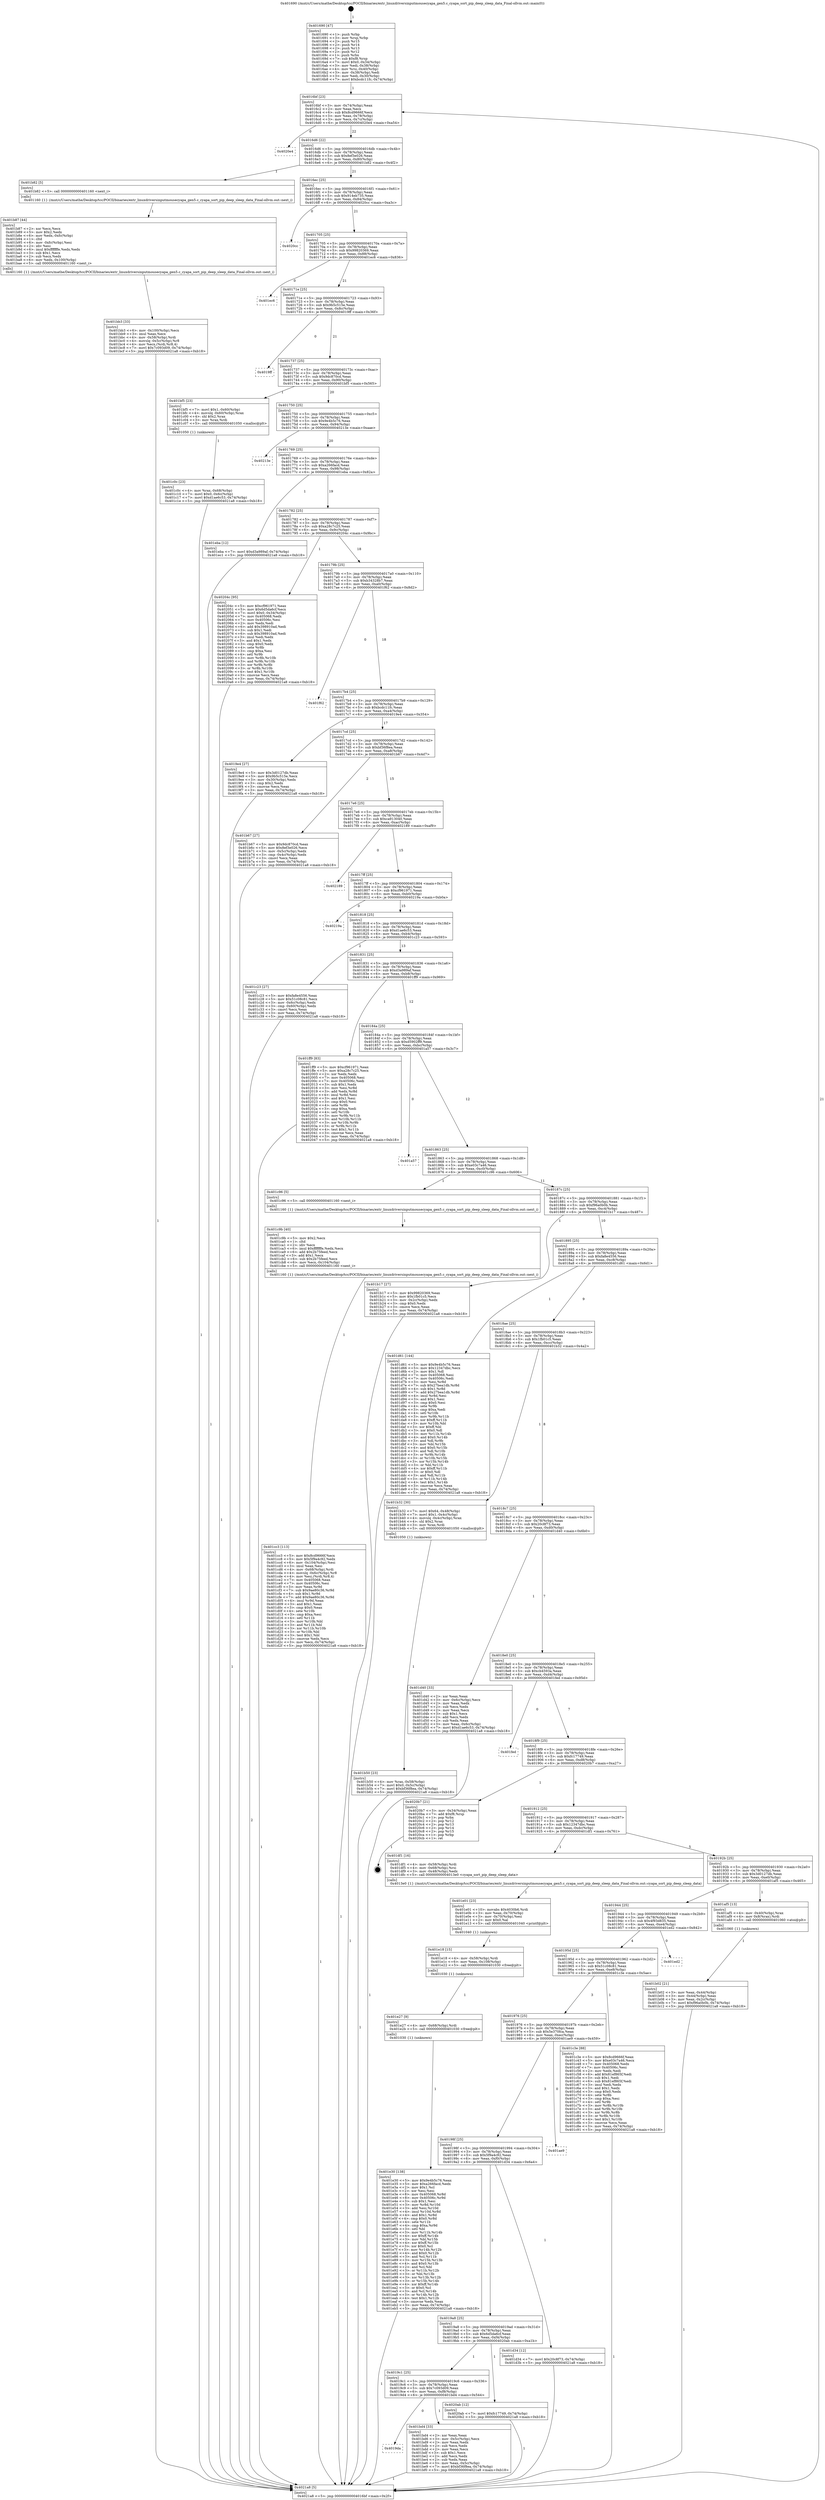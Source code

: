 digraph "0x401690" {
  label = "0x401690 (/mnt/c/Users/mathe/Desktop/tcc/POCII/binaries/extr_linuxdriversinputmousecyapa_gen5.c_cyapa_sort_pip_deep_sleep_data_Final-ollvm.out::main(0))"
  labelloc = "t"
  node[shape=record]

  Entry [label="",width=0.3,height=0.3,shape=circle,fillcolor=black,style=filled]
  "0x4016bf" [label="{
     0x4016bf [23]\l
     | [instrs]\l
     &nbsp;&nbsp;0x4016bf \<+3\>: mov -0x74(%rbp),%eax\l
     &nbsp;&nbsp;0x4016c2 \<+2\>: mov %eax,%ecx\l
     &nbsp;&nbsp;0x4016c4 \<+6\>: sub $0x8cd9666f,%ecx\l
     &nbsp;&nbsp;0x4016ca \<+3\>: mov %eax,-0x78(%rbp)\l
     &nbsp;&nbsp;0x4016cd \<+3\>: mov %ecx,-0x7c(%rbp)\l
     &nbsp;&nbsp;0x4016d0 \<+6\>: je 00000000004020e4 \<main+0xa54\>\l
  }"]
  "0x4020e4" [label="{
     0x4020e4\l
  }", style=dashed]
  "0x4016d6" [label="{
     0x4016d6 [22]\l
     | [instrs]\l
     &nbsp;&nbsp;0x4016d6 \<+5\>: jmp 00000000004016db \<main+0x4b\>\l
     &nbsp;&nbsp;0x4016db \<+3\>: mov -0x78(%rbp),%eax\l
     &nbsp;&nbsp;0x4016de \<+5\>: sub $0x8ef3e026,%eax\l
     &nbsp;&nbsp;0x4016e3 \<+3\>: mov %eax,-0x80(%rbp)\l
     &nbsp;&nbsp;0x4016e6 \<+6\>: je 0000000000401b82 \<main+0x4f2\>\l
  }"]
  Exit [label="",width=0.3,height=0.3,shape=circle,fillcolor=black,style=filled,peripheries=2]
  "0x401b82" [label="{
     0x401b82 [5]\l
     | [instrs]\l
     &nbsp;&nbsp;0x401b82 \<+5\>: call 0000000000401160 \<next_i\>\l
     | [calls]\l
     &nbsp;&nbsp;0x401160 \{1\} (/mnt/c/Users/mathe/Desktop/tcc/POCII/binaries/extr_linuxdriversinputmousecyapa_gen5.c_cyapa_sort_pip_deep_sleep_data_Final-ollvm.out::next_i)\l
  }"]
  "0x4016ec" [label="{
     0x4016ec [25]\l
     | [instrs]\l
     &nbsp;&nbsp;0x4016ec \<+5\>: jmp 00000000004016f1 \<main+0x61\>\l
     &nbsp;&nbsp;0x4016f1 \<+3\>: mov -0x78(%rbp),%eax\l
     &nbsp;&nbsp;0x4016f4 \<+5\>: sub $0x914eb735,%eax\l
     &nbsp;&nbsp;0x4016f9 \<+6\>: mov %eax,-0x84(%rbp)\l
     &nbsp;&nbsp;0x4016ff \<+6\>: je 00000000004020cc \<main+0xa3c\>\l
  }"]
  "0x401e30" [label="{
     0x401e30 [138]\l
     | [instrs]\l
     &nbsp;&nbsp;0x401e30 \<+5\>: mov $0x9e4b5c76,%eax\l
     &nbsp;&nbsp;0x401e35 \<+5\>: mov $0xa266facd,%edx\l
     &nbsp;&nbsp;0x401e3a \<+2\>: mov $0x1,%cl\l
     &nbsp;&nbsp;0x401e3c \<+2\>: xor %esi,%esi\l
     &nbsp;&nbsp;0x401e3e \<+8\>: mov 0x405068,%r8d\l
     &nbsp;&nbsp;0x401e46 \<+8\>: mov 0x40506c,%r9d\l
     &nbsp;&nbsp;0x401e4e \<+3\>: sub $0x1,%esi\l
     &nbsp;&nbsp;0x401e51 \<+3\>: mov %r8d,%r10d\l
     &nbsp;&nbsp;0x401e54 \<+3\>: add %esi,%r10d\l
     &nbsp;&nbsp;0x401e57 \<+4\>: imul %r10d,%r8d\l
     &nbsp;&nbsp;0x401e5b \<+4\>: and $0x1,%r8d\l
     &nbsp;&nbsp;0x401e5f \<+4\>: cmp $0x0,%r8d\l
     &nbsp;&nbsp;0x401e63 \<+4\>: sete %r11b\l
     &nbsp;&nbsp;0x401e67 \<+4\>: cmp $0xa,%r9d\l
     &nbsp;&nbsp;0x401e6b \<+3\>: setl %bl\l
     &nbsp;&nbsp;0x401e6e \<+3\>: mov %r11b,%r14b\l
     &nbsp;&nbsp;0x401e71 \<+4\>: xor $0xff,%r14b\l
     &nbsp;&nbsp;0x401e75 \<+3\>: mov %bl,%r15b\l
     &nbsp;&nbsp;0x401e78 \<+4\>: xor $0xff,%r15b\l
     &nbsp;&nbsp;0x401e7c \<+3\>: xor $0x0,%cl\l
     &nbsp;&nbsp;0x401e7f \<+3\>: mov %r14b,%r12b\l
     &nbsp;&nbsp;0x401e82 \<+4\>: and $0x0,%r12b\l
     &nbsp;&nbsp;0x401e86 \<+3\>: and %cl,%r11b\l
     &nbsp;&nbsp;0x401e89 \<+3\>: mov %r15b,%r13b\l
     &nbsp;&nbsp;0x401e8c \<+4\>: and $0x0,%r13b\l
     &nbsp;&nbsp;0x401e90 \<+2\>: and %cl,%bl\l
     &nbsp;&nbsp;0x401e92 \<+3\>: or %r11b,%r12b\l
     &nbsp;&nbsp;0x401e95 \<+3\>: or %bl,%r13b\l
     &nbsp;&nbsp;0x401e98 \<+3\>: xor %r13b,%r12b\l
     &nbsp;&nbsp;0x401e9b \<+3\>: or %r15b,%r14b\l
     &nbsp;&nbsp;0x401e9e \<+4\>: xor $0xff,%r14b\l
     &nbsp;&nbsp;0x401ea2 \<+3\>: or $0x0,%cl\l
     &nbsp;&nbsp;0x401ea5 \<+3\>: and %cl,%r14b\l
     &nbsp;&nbsp;0x401ea8 \<+3\>: or %r14b,%r12b\l
     &nbsp;&nbsp;0x401eab \<+4\>: test $0x1,%r12b\l
     &nbsp;&nbsp;0x401eaf \<+3\>: cmovne %edx,%eax\l
     &nbsp;&nbsp;0x401eb2 \<+3\>: mov %eax,-0x74(%rbp)\l
     &nbsp;&nbsp;0x401eb5 \<+5\>: jmp 00000000004021a8 \<main+0xb18\>\l
  }"]
  "0x4020cc" [label="{
     0x4020cc\l
  }", style=dashed]
  "0x401705" [label="{
     0x401705 [25]\l
     | [instrs]\l
     &nbsp;&nbsp;0x401705 \<+5\>: jmp 000000000040170a \<main+0x7a\>\l
     &nbsp;&nbsp;0x40170a \<+3\>: mov -0x78(%rbp),%eax\l
     &nbsp;&nbsp;0x40170d \<+5\>: sub $0x99820369,%eax\l
     &nbsp;&nbsp;0x401712 \<+6\>: mov %eax,-0x88(%rbp)\l
     &nbsp;&nbsp;0x401718 \<+6\>: je 0000000000401ec6 \<main+0x836\>\l
  }"]
  "0x401e27" [label="{
     0x401e27 [9]\l
     | [instrs]\l
     &nbsp;&nbsp;0x401e27 \<+4\>: mov -0x68(%rbp),%rdi\l
     &nbsp;&nbsp;0x401e2b \<+5\>: call 0000000000401030 \<free@plt\>\l
     | [calls]\l
     &nbsp;&nbsp;0x401030 \{1\} (unknown)\l
  }"]
  "0x401ec6" [label="{
     0x401ec6\l
  }", style=dashed]
  "0x40171e" [label="{
     0x40171e [25]\l
     | [instrs]\l
     &nbsp;&nbsp;0x40171e \<+5\>: jmp 0000000000401723 \<main+0x93\>\l
     &nbsp;&nbsp;0x401723 \<+3\>: mov -0x78(%rbp),%eax\l
     &nbsp;&nbsp;0x401726 \<+5\>: sub $0x9b5c515e,%eax\l
     &nbsp;&nbsp;0x40172b \<+6\>: mov %eax,-0x8c(%rbp)\l
     &nbsp;&nbsp;0x401731 \<+6\>: je 00000000004019ff \<main+0x36f\>\l
  }"]
  "0x401e18" [label="{
     0x401e18 [15]\l
     | [instrs]\l
     &nbsp;&nbsp;0x401e18 \<+4\>: mov -0x58(%rbp),%rdi\l
     &nbsp;&nbsp;0x401e1c \<+6\>: mov %eax,-0x108(%rbp)\l
     &nbsp;&nbsp;0x401e22 \<+5\>: call 0000000000401030 \<free@plt\>\l
     | [calls]\l
     &nbsp;&nbsp;0x401030 \{1\} (unknown)\l
  }"]
  "0x4019ff" [label="{
     0x4019ff\l
  }", style=dashed]
  "0x401737" [label="{
     0x401737 [25]\l
     | [instrs]\l
     &nbsp;&nbsp;0x401737 \<+5\>: jmp 000000000040173c \<main+0xac\>\l
     &nbsp;&nbsp;0x40173c \<+3\>: mov -0x78(%rbp),%eax\l
     &nbsp;&nbsp;0x40173f \<+5\>: sub $0x9dc870cd,%eax\l
     &nbsp;&nbsp;0x401744 \<+6\>: mov %eax,-0x90(%rbp)\l
     &nbsp;&nbsp;0x40174a \<+6\>: je 0000000000401bf5 \<main+0x565\>\l
  }"]
  "0x401e01" [label="{
     0x401e01 [23]\l
     | [instrs]\l
     &nbsp;&nbsp;0x401e01 \<+10\>: movabs $0x4030b6,%rdi\l
     &nbsp;&nbsp;0x401e0b \<+3\>: mov %eax,-0x70(%rbp)\l
     &nbsp;&nbsp;0x401e0e \<+3\>: mov -0x70(%rbp),%esi\l
     &nbsp;&nbsp;0x401e11 \<+2\>: mov $0x0,%al\l
     &nbsp;&nbsp;0x401e13 \<+5\>: call 0000000000401040 \<printf@plt\>\l
     | [calls]\l
     &nbsp;&nbsp;0x401040 \{1\} (unknown)\l
  }"]
  "0x401bf5" [label="{
     0x401bf5 [23]\l
     | [instrs]\l
     &nbsp;&nbsp;0x401bf5 \<+7\>: movl $0x1,-0x60(%rbp)\l
     &nbsp;&nbsp;0x401bfc \<+4\>: movslq -0x60(%rbp),%rax\l
     &nbsp;&nbsp;0x401c00 \<+4\>: shl $0x2,%rax\l
     &nbsp;&nbsp;0x401c04 \<+3\>: mov %rax,%rdi\l
     &nbsp;&nbsp;0x401c07 \<+5\>: call 0000000000401050 \<malloc@plt\>\l
     | [calls]\l
     &nbsp;&nbsp;0x401050 \{1\} (unknown)\l
  }"]
  "0x401750" [label="{
     0x401750 [25]\l
     | [instrs]\l
     &nbsp;&nbsp;0x401750 \<+5\>: jmp 0000000000401755 \<main+0xc5\>\l
     &nbsp;&nbsp;0x401755 \<+3\>: mov -0x78(%rbp),%eax\l
     &nbsp;&nbsp;0x401758 \<+5\>: sub $0x9e4b5c76,%eax\l
     &nbsp;&nbsp;0x40175d \<+6\>: mov %eax,-0x94(%rbp)\l
     &nbsp;&nbsp;0x401763 \<+6\>: je 000000000040213e \<main+0xaae\>\l
  }"]
  "0x401cc3" [label="{
     0x401cc3 [113]\l
     | [instrs]\l
     &nbsp;&nbsp;0x401cc3 \<+5\>: mov $0x8cd9666f,%ecx\l
     &nbsp;&nbsp;0x401cc8 \<+5\>: mov $0x5f9a4c92,%edx\l
     &nbsp;&nbsp;0x401ccd \<+6\>: mov -0x104(%rbp),%esi\l
     &nbsp;&nbsp;0x401cd3 \<+3\>: imul %eax,%esi\l
     &nbsp;&nbsp;0x401cd6 \<+4\>: mov -0x68(%rbp),%rdi\l
     &nbsp;&nbsp;0x401cda \<+4\>: movslq -0x6c(%rbp),%r8\l
     &nbsp;&nbsp;0x401cde \<+4\>: mov %esi,(%rdi,%r8,4)\l
     &nbsp;&nbsp;0x401ce2 \<+7\>: mov 0x405068,%eax\l
     &nbsp;&nbsp;0x401ce9 \<+7\>: mov 0x40506c,%esi\l
     &nbsp;&nbsp;0x401cf0 \<+3\>: mov %eax,%r9d\l
     &nbsp;&nbsp;0x401cf3 \<+7\>: sub $0x9ae80c36,%r9d\l
     &nbsp;&nbsp;0x401cfa \<+4\>: sub $0x1,%r9d\l
     &nbsp;&nbsp;0x401cfe \<+7\>: add $0x9ae80c36,%r9d\l
     &nbsp;&nbsp;0x401d05 \<+4\>: imul %r9d,%eax\l
     &nbsp;&nbsp;0x401d09 \<+3\>: and $0x1,%eax\l
     &nbsp;&nbsp;0x401d0c \<+3\>: cmp $0x0,%eax\l
     &nbsp;&nbsp;0x401d0f \<+4\>: sete %r10b\l
     &nbsp;&nbsp;0x401d13 \<+3\>: cmp $0xa,%esi\l
     &nbsp;&nbsp;0x401d16 \<+4\>: setl %r11b\l
     &nbsp;&nbsp;0x401d1a \<+3\>: mov %r10b,%bl\l
     &nbsp;&nbsp;0x401d1d \<+3\>: and %r11b,%bl\l
     &nbsp;&nbsp;0x401d20 \<+3\>: xor %r11b,%r10b\l
     &nbsp;&nbsp;0x401d23 \<+3\>: or %r10b,%bl\l
     &nbsp;&nbsp;0x401d26 \<+3\>: test $0x1,%bl\l
     &nbsp;&nbsp;0x401d29 \<+3\>: cmovne %edx,%ecx\l
     &nbsp;&nbsp;0x401d2c \<+3\>: mov %ecx,-0x74(%rbp)\l
     &nbsp;&nbsp;0x401d2f \<+5\>: jmp 00000000004021a8 \<main+0xb18\>\l
  }"]
  "0x40213e" [label="{
     0x40213e\l
  }", style=dashed]
  "0x401769" [label="{
     0x401769 [25]\l
     | [instrs]\l
     &nbsp;&nbsp;0x401769 \<+5\>: jmp 000000000040176e \<main+0xde\>\l
     &nbsp;&nbsp;0x40176e \<+3\>: mov -0x78(%rbp),%eax\l
     &nbsp;&nbsp;0x401771 \<+5\>: sub $0xa266facd,%eax\l
     &nbsp;&nbsp;0x401776 \<+6\>: mov %eax,-0x98(%rbp)\l
     &nbsp;&nbsp;0x40177c \<+6\>: je 0000000000401eba \<main+0x82a\>\l
  }"]
  "0x401c9b" [label="{
     0x401c9b [40]\l
     | [instrs]\l
     &nbsp;&nbsp;0x401c9b \<+5\>: mov $0x2,%ecx\l
     &nbsp;&nbsp;0x401ca0 \<+1\>: cltd\l
     &nbsp;&nbsp;0x401ca1 \<+2\>: idiv %ecx\l
     &nbsp;&nbsp;0x401ca3 \<+6\>: imul $0xfffffffe,%edx,%ecx\l
     &nbsp;&nbsp;0x401ca9 \<+6\>: add $0x2b75feed,%ecx\l
     &nbsp;&nbsp;0x401caf \<+3\>: add $0x1,%ecx\l
     &nbsp;&nbsp;0x401cb2 \<+6\>: sub $0x2b75feed,%ecx\l
     &nbsp;&nbsp;0x401cb8 \<+6\>: mov %ecx,-0x104(%rbp)\l
     &nbsp;&nbsp;0x401cbe \<+5\>: call 0000000000401160 \<next_i\>\l
     | [calls]\l
     &nbsp;&nbsp;0x401160 \{1\} (/mnt/c/Users/mathe/Desktop/tcc/POCII/binaries/extr_linuxdriversinputmousecyapa_gen5.c_cyapa_sort_pip_deep_sleep_data_Final-ollvm.out::next_i)\l
  }"]
  "0x401eba" [label="{
     0x401eba [12]\l
     | [instrs]\l
     &nbsp;&nbsp;0x401eba \<+7\>: movl $0xd3a989af,-0x74(%rbp)\l
     &nbsp;&nbsp;0x401ec1 \<+5\>: jmp 00000000004021a8 \<main+0xb18\>\l
  }"]
  "0x401782" [label="{
     0x401782 [25]\l
     | [instrs]\l
     &nbsp;&nbsp;0x401782 \<+5\>: jmp 0000000000401787 \<main+0xf7\>\l
     &nbsp;&nbsp;0x401787 \<+3\>: mov -0x78(%rbp),%eax\l
     &nbsp;&nbsp;0x40178a \<+5\>: sub $0xa28c7c25,%eax\l
     &nbsp;&nbsp;0x40178f \<+6\>: mov %eax,-0x9c(%rbp)\l
     &nbsp;&nbsp;0x401795 \<+6\>: je 000000000040204c \<main+0x9bc\>\l
  }"]
  "0x401c0c" [label="{
     0x401c0c [23]\l
     | [instrs]\l
     &nbsp;&nbsp;0x401c0c \<+4\>: mov %rax,-0x68(%rbp)\l
     &nbsp;&nbsp;0x401c10 \<+7\>: movl $0x0,-0x6c(%rbp)\l
     &nbsp;&nbsp;0x401c17 \<+7\>: movl $0xd1ae6c53,-0x74(%rbp)\l
     &nbsp;&nbsp;0x401c1e \<+5\>: jmp 00000000004021a8 \<main+0xb18\>\l
  }"]
  "0x40204c" [label="{
     0x40204c [95]\l
     | [instrs]\l
     &nbsp;&nbsp;0x40204c \<+5\>: mov $0xcf961971,%eax\l
     &nbsp;&nbsp;0x402051 \<+5\>: mov $0x6d5da6cf,%ecx\l
     &nbsp;&nbsp;0x402056 \<+7\>: movl $0x0,-0x34(%rbp)\l
     &nbsp;&nbsp;0x40205d \<+7\>: mov 0x405068,%edx\l
     &nbsp;&nbsp;0x402064 \<+7\>: mov 0x40506c,%esi\l
     &nbsp;&nbsp;0x40206b \<+2\>: mov %edx,%edi\l
     &nbsp;&nbsp;0x40206d \<+6\>: add $0x398910ad,%edi\l
     &nbsp;&nbsp;0x402073 \<+3\>: sub $0x1,%edi\l
     &nbsp;&nbsp;0x402076 \<+6\>: sub $0x398910ad,%edi\l
     &nbsp;&nbsp;0x40207c \<+3\>: imul %edi,%edx\l
     &nbsp;&nbsp;0x40207f \<+3\>: and $0x1,%edx\l
     &nbsp;&nbsp;0x402082 \<+3\>: cmp $0x0,%edx\l
     &nbsp;&nbsp;0x402085 \<+4\>: sete %r8b\l
     &nbsp;&nbsp;0x402089 \<+3\>: cmp $0xa,%esi\l
     &nbsp;&nbsp;0x40208c \<+4\>: setl %r9b\l
     &nbsp;&nbsp;0x402090 \<+3\>: mov %r8b,%r10b\l
     &nbsp;&nbsp;0x402093 \<+3\>: and %r9b,%r10b\l
     &nbsp;&nbsp;0x402096 \<+3\>: xor %r9b,%r8b\l
     &nbsp;&nbsp;0x402099 \<+3\>: or %r8b,%r10b\l
     &nbsp;&nbsp;0x40209c \<+4\>: test $0x1,%r10b\l
     &nbsp;&nbsp;0x4020a0 \<+3\>: cmovne %ecx,%eax\l
     &nbsp;&nbsp;0x4020a3 \<+3\>: mov %eax,-0x74(%rbp)\l
     &nbsp;&nbsp;0x4020a6 \<+5\>: jmp 00000000004021a8 \<main+0xb18\>\l
  }"]
  "0x40179b" [label="{
     0x40179b [25]\l
     | [instrs]\l
     &nbsp;&nbsp;0x40179b \<+5\>: jmp 00000000004017a0 \<main+0x110\>\l
     &nbsp;&nbsp;0x4017a0 \<+3\>: mov -0x78(%rbp),%eax\l
     &nbsp;&nbsp;0x4017a3 \<+5\>: sub $0xb34328b7,%eax\l
     &nbsp;&nbsp;0x4017a8 \<+6\>: mov %eax,-0xa0(%rbp)\l
     &nbsp;&nbsp;0x4017ae \<+6\>: je 0000000000401f62 \<main+0x8d2\>\l
  }"]
  "0x4019da" [label="{
     0x4019da\l
  }", style=dashed]
  "0x401f62" [label="{
     0x401f62\l
  }", style=dashed]
  "0x4017b4" [label="{
     0x4017b4 [25]\l
     | [instrs]\l
     &nbsp;&nbsp;0x4017b4 \<+5\>: jmp 00000000004017b9 \<main+0x129\>\l
     &nbsp;&nbsp;0x4017b9 \<+3\>: mov -0x78(%rbp),%eax\l
     &nbsp;&nbsp;0x4017bc \<+5\>: sub $0xbcdc11fc,%eax\l
     &nbsp;&nbsp;0x4017c1 \<+6\>: mov %eax,-0xa4(%rbp)\l
     &nbsp;&nbsp;0x4017c7 \<+6\>: je 00000000004019e4 \<main+0x354\>\l
  }"]
  "0x401bd4" [label="{
     0x401bd4 [33]\l
     | [instrs]\l
     &nbsp;&nbsp;0x401bd4 \<+2\>: xor %eax,%eax\l
     &nbsp;&nbsp;0x401bd6 \<+3\>: mov -0x5c(%rbp),%ecx\l
     &nbsp;&nbsp;0x401bd9 \<+2\>: mov %eax,%edx\l
     &nbsp;&nbsp;0x401bdb \<+2\>: sub %ecx,%edx\l
     &nbsp;&nbsp;0x401bdd \<+2\>: mov %eax,%ecx\l
     &nbsp;&nbsp;0x401bdf \<+3\>: sub $0x1,%ecx\l
     &nbsp;&nbsp;0x401be2 \<+2\>: add %ecx,%edx\l
     &nbsp;&nbsp;0x401be4 \<+2\>: sub %edx,%eax\l
     &nbsp;&nbsp;0x401be6 \<+3\>: mov %eax,-0x5c(%rbp)\l
     &nbsp;&nbsp;0x401be9 \<+7\>: movl $0xbf36f8ea,-0x74(%rbp)\l
     &nbsp;&nbsp;0x401bf0 \<+5\>: jmp 00000000004021a8 \<main+0xb18\>\l
  }"]
  "0x4019e4" [label="{
     0x4019e4 [27]\l
     | [instrs]\l
     &nbsp;&nbsp;0x4019e4 \<+5\>: mov $0x3d0127db,%eax\l
     &nbsp;&nbsp;0x4019e9 \<+5\>: mov $0x9b5c515e,%ecx\l
     &nbsp;&nbsp;0x4019ee \<+3\>: mov -0x30(%rbp),%edx\l
     &nbsp;&nbsp;0x4019f1 \<+3\>: cmp $0x2,%edx\l
     &nbsp;&nbsp;0x4019f4 \<+3\>: cmovne %ecx,%eax\l
     &nbsp;&nbsp;0x4019f7 \<+3\>: mov %eax,-0x74(%rbp)\l
     &nbsp;&nbsp;0x4019fa \<+5\>: jmp 00000000004021a8 \<main+0xb18\>\l
  }"]
  "0x4017cd" [label="{
     0x4017cd [25]\l
     | [instrs]\l
     &nbsp;&nbsp;0x4017cd \<+5\>: jmp 00000000004017d2 \<main+0x142\>\l
     &nbsp;&nbsp;0x4017d2 \<+3\>: mov -0x78(%rbp),%eax\l
     &nbsp;&nbsp;0x4017d5 \<+5\>: sub $0xbf36f8ea,%eax\l
     &nbsp;&nbsp;0x4017da \<+6\>: mov %eax,-0xa8(%rbp)\l
     &nbsp;&nbsp;0x4017e0 \<+6\>: je 0000000000401b67 \<main+0x4d7\>\l
  }"]
  "0x4021a8" [label="{
     0x4021a8 [5]\l
     | [instrs]\l
     &nbsp;&nbsp;0x4021a8 \<+5\>: jmp 00000000004016bf \<main+0x2f\>\l
  }"]
  "0x401690" [label="{
     0x401690 [47]\l
     | [instrs]\l
     &nbsp;&nbsp;0x401690 \<+1\>: push %rbp\l
     &nbsp;&nbsp;0x401691 \<+3\>: mov %rsp,%rbp\l
     &nbsp;&nbsp;0x401694 \<+2\>: push %r15\l
     &nbsp;&nbsp;0x401696 \<+2\>: push %r14\l
     &nbsp;&nbsp;0x401698 \<+2\>: push %r13\l
     &nbsp;&nbsp;0x40169a \<+2\>: push %r12\l
     &nbsp;&nbsp;0x40169c \<+1\>: push %rbx\l
     &nbsp;&nbsp;0x40169d \<+7\>: sub $0xf8,%rsp\l
     &nbsp;&nbsp;0x4016a4 \<+7\>: movl $0x0,-0x34(%rbp)\l
     &nbsp;&nbsp;0x4016ab \<+3\>: mov %edi,-0x38(%rbp)\l
     &nbsp;&nbsp;0x4016ae \<+4\>: mov %rsi,-0x40(%rbp)\l
     &nbsp;&nbsp;0x4016b2 \<+3\>: mov -0x38(%rbp),%edi\l
     &nbsp;&nbsp;0x4016b5 \<+3\>: mov %edi,-0x30(%rbp)\l
     &nbsp;&nbsp;0x4016b8 \<+7\>: movl $0xbcdc11fc,-0x74(%rbp)\l
  }"]
  "0x4019c1" [label="{
     0x4019c1 [25]\l
     | [instrs]\l
     &nbsp;&nbsp;0x4019c1 \<+5\>: jmp 00000000004019c6 \<main+0x336\>\l
     &nbsp;&nbsp;0x4019c6 \<+3\>: mov -0x78(%rbp),%eax\l
     &nbsp;&nbsp;0x4019c9 \<+5\>: sub $0x7c093d09,%eax\l
     &nbsp;&nbsp;0x4019ce \<+6\>: mov %eax,-0xf8(%rbp)\l
     &nbsp;&nbsp;0x4019d4 \<+6\>: je 0000000000401bd4 \<main+0x544\>\l
  }"]
  "0x401b67" [label="{
     0x401b67 [27]\l
     | [instrs]\l
     &nbsp;&nbsp;0x401b67 \<+5\>: mov $0x9dc870cd,%eax\l
     &nbsp;&nbsp;0x401b6c \<+5\>: mov $0x8ef3e026,%ecx\l
     &nbsp;&nbsp;0x401b71 \<+3\>: mov -0x5c(%rbp),%edx\l
     &nbsp;&nbsp;0x401b74 \<+3\>: cmp -0x4c(%rbp),%edx\l
     &nbsp;&nbsp;0x401b77 \<+3\>: cmovl %ecx,%eax\l
     &nbsp;&nbsp;0x401b7a \<+3\>: mov %eax,-0x74(%rbp)\l
     &nbsp;&nbsp;0x401b7d \<+5\>: jmp 00000000004021a8 \<main+0xb18\>\l
  }"]
  "0x4017e6" [label="{
     0x4017e6 [25]\l
     | [instrs]\l
     &nbsp;&nbsp;0x4017e6 \<+5\>: jmp 00000000004017eb \<main+0x15b\>\l
     &nbsp;&nbsp;0x4017eb \<+3\>: mov -0x78(%rbp),%eax\l
     &nbsp;&nbsp;0x4017ee \<+5\>: sub $0xca913040,%eax\l
     &nbsp;&nbsp;0x4017f3 \<+6\>: mov %eax,-0xac(%rbp)\l
     &nbsp;&nbsp;0x4017f9 \<+6\>: je 0000000000402189 \<main+0xaf9\>\l
  }"]
  "0x4020ab" [label="{
     0x4020ab [12]\l
     | [instrs]\l
     &nbsp;&nbsp;0x4020ab \<+7\>: movl $0xfc17749,-0x74(%rbp)\l
     &nbsp;&nbsp;0x4020b2 \<+5\>: jmp 00000000004021a8 \<main+0xb18\>\l
  }"]
  "0x402189" [label="{
     0x402189\l
  }", style=dashed]
  "0x4017ff" [label="{
     0x4017ff [25]\l
     | [instrs]\l
     &nbsp;&nbsp;0x4017ff \<+5\>: jmp 0000000000401804 \<main+0x174\>\l
     &nbsp;&nbsp;0x401804 \<+3\>: mov -0x78(%rbp),%eax\l
     &nbsp;&nbsp;0x401807 \<+5\>: sub $0xcf961971,%eax\l
     &nbsp;&nbsp;0x40180c \<+6\>: mov %eax,-0xb0(%rbp)\l
     &nbsp;&nbsp;0x401812 \<+6\>: je 000000000040219a \<main+0xb0a\>\l
  }"]
  "0x4019a8" [label="{
     0x4019a8 [25]\l
     | [instrs]\l
     &nbsp;&nbsp;0x4019a8 \<+5\>: jmp 00000000004019ad \<main+0x31d\>\l
     &nbsp;&nbsp;0x4019ad \<+3\>: mov -0x78(%rbp),%eax\l
     &nbsp;&nbsp;0x4019b0 \<+5\>: sub $0x6d5da6cf,%eax\l
     &nbsp;&nbsp;0x4019b5 \<+6\>: mov %eax,-0xf4(%rbp)\l
     &nbsp;&nbsp;0x4019bb \<+6\>: je 00000000004020ab \<main+0xa1b\>\l
  }"]
  "0x40219a" [label="{
     0x40219a\l
  }", style=dashed]
  "0x401818" [label="{
     0x401818 [25]\l
     | [instrs]\l
     &nbsp;&nbsp;0x401818 \<+5\>: jmp 000000000040181d \<main+0x18d\>\l
     &nbsp;&nbsp;0x40181d \<+3\>: mov -0x78(%rbp),%eax\l
     &nbsp;&nbsp;0x401820 \<+5\>: sub $0xd1ae6c53,%eax\l
     &nbsp;&nbsp;0x401825 \<+6\>: mov %eax,-0xb4(%rbp)\l
     &nbsp;&nbsp;0x40182b \<+6\>: je 0000000000401c23 \<main+0x593\>\l
  }"]
  "0x401d34" [label="{
     0x401d34 [12]\l
     | [instrs]\l
     &nbsp;&nbsp;0x401d34 \<+7\>: movl $0x20c8f73,-0x74(%rbp)\l
     &nbsp;&nbsp;0x401d3b \<+5\>: jmp 00000000004021a8 \<main+0xb18\>\l
  }"]
  "0x401c23" [label="{
     0x401c23 [27]\l
     | [instrs]\l
     &nbsp;&nbsp;0x401c23 \<+5\>: mov $0xfa8e4556,%eax\l
     &nbsp;&nbsp;0x401c28 \<+5\>: mov $0x51c08c81,%ecx\l
     &nbsp;&nbsp;0x401c2d \<+3\>: mov -0x6c(%rbp),%edx\l
     &nbsp;&nbsp;0x401c30 \<+3\>: cmp -0x60(%rbp),%edx\l
     &nbsp;&nbsp;0x401c33 \<+3\>: cmovl %ecx,%eax\l
     &nbsp;&nbsp;0x401c36 \<+3\>: mov %eax,-0x74(%rbp)\l
     &nbsp;&nbsp;0x401c39 \<+5\>: jmp 00000000004021a8 \<main+0xb18\>\l
  }"]
  "0x401831" [label="{
     0x401831 [25]\l
     | [instrs]\l
     &nbsp;&nbsp;0x401831 \<+5\>: jmp 0000000000401836 \<main+0x1a6\>\l
     &nbsp;&nbsp;0x401836 \<+3\>: mov -0x78(%rbp),%eax\l
     &nbsp;&nbsp;0x401839 \<+5\>: sub $0xd3a989af,%eax\l
     &nbsp;&nbsp;0x40183e \<+6\>: mov %eax,-0xb8(%rbp)\l
     &nbsp;&nbsp;0x401844 \<+6\>: je 0000000000401ff9 \<main+0x969\>\l
  }"]
  "0x40198f" [label="{
     0x40198f [25]\l
     | [instrs]\l
     &nbsp;&nbsp;0x40198f \<+5\>: jmp 0000000000401994 \<main+0x304\>\l
     &nbsp;&nbsp;0x401994 \<+3\>: mov -0x78(%rbp),%eax\l
     &nbsp;&nbsp;0x401997 \<+5\>: sub $0x5f9a4c92,%eax\l
     &nbsp;&nbsp;0x40199c \<+6\>: mov %eax,-0xf0(%rbp)\l
     &nbsp;&nbsp;0x4019a2 \<+6\>: je 0000000000401d34 \<main+0x6a4\>\l
  }"]
  "0x401ff9" [label="{
     0x401ff9 [83]\l
     | [instrs]\l
     &nbsp;&nbsp;0x401ff9 \<+5\>: mov $0xcf961971,%eax\l
     &nbsp;&nbsp;0x401ffe \<+5\>: mov $0xa28c7c25,%ecx\l
     &nbsp;&nbsp;0x402003 \<+2\>: xor %edx,%edx\l
     &nbsp;&nbsp;0x402005 \<+7\>: mov 0x405068,%esi\l
     &nbsp;&nbsp;0x40200c \<+7\>: mov 0x40506c,%edi\l
     &nbsp;&nbsp;0x402013 \<+3\>: sub $0x1,%edx\l
     &nbsp;&nbsp;0x402016 \<+3\>: mov %esi,%r8d\l
     &nbsp;&nbsp;0x402019 \<+3\>: add %edx,%r8d\l
     &nbsp;&nbsp;0x40201c \<+4\>: imul %r8d,%esi\l
     &nbsp;&nbsp;0x402020 \<+3\>: and $0x1,%esi\l
     &nbsp;&nbsp;0x402023 \<+3\>: cmp $0x0,%esi\l
     &nbsp;&nbsp;0x402026 \<+4\>: sete %r9b\l
     &nbsp;&nbsp;0x40202a \<+3\>: cmp $0xa,%edi\l
     &nbsp;&nbsp;0x40202d \<+4\>: setl %r10b\l
     &nbsp;&nbsp;0x402031 \<+3\>: mov %r9b,%r11b\l
     &nbsp;&nbsp;0x402034 \<+3\>: and %r10b,%r11b\l
     &nbsp;&nbsp;0x402037 \<+3\>: xor %r10b,%r9b\l
     &nbsp;&nbsp;0x40203a \<+3\>: or %r9b,%r11b\l
     &nbsp;&nbsp;0x40203d \<+4\>: test $0x1,%r11b\l
     &nbsp;&nbsp;0x402041 \<+3\>: cmovne %ecx,%eax\l
     &nbsp;&nbsp;0x402044 \<+3\>: mov %eax,-0x74(%rbp)\l
     &nbsp;&nbsp;0x402047 \<+5\>: jmp 00000000004021a8 \<main+0xb18\>\l
  }"]
  "0x40184a" [label="{
     0x40184a [25]\l
     | [instrs]\l
     &nbsp;&nbsp;0x40184a \<+5\>: jmp 000000000040184f \<main+0x1bf\>\l
     &nbsp;&nbsp;0x40184f \<+3\>: mov -0x78(%rbp),%eax\l
     &nbsp;&nbsp;0x401852 \<+5\>: sub $0xd5902ff9,%eax\l
     &nbsp;&nbsp;0x401857 \<+6\>: mov %eax,-0xbc(%rbp)\l
     &nbsp;&nbsp;0x40185d \<+6\>: je 0000000000401a57 \<main+0x3c7\>\l
  }"]
  "0x401ae9" [label="{
     0x401ae9\l
  }", style=dashed]
  "0x401a57" [label="{
     0x401a57\l
  }", style=dashed]
  "0x401863" [label="{
     0x401863 [25]\l
     | [instrs]\l
     &nbsp;&nbsp;0x401863 \<+5\>: jmp 0000000000401868 \<main+0x1d8\>\l
     &nbsp;&nbsp;0x401868 \<+3\>: mov -0x78(%rbp),%eax\l
     &nbsp;&nbsp;0x40186b \<+5\>: sub $0xe03c7a46,%eax\l
     &nbsp;&nbsp;0x401870 \<+6\>: mov %eax,-0xc0(%rbp)\l
     &nbsp;&nbsp;0x401876 \<+6\>: je 0000000000401c96 \<main+0x606\>\l
  }"]
  "0x401976" [label="{
     0x401976 [25]\l
     | [instrs]\l
     &nbsp;&nbsp;0x401976 \<+5\>: jmp 000000000040197b \<main+0x2eb\>\l
     &nbsp;&nbsp;0x40197b \<+3\>: mov -0x78(%rbp),%eax\l
     &nbsp;&nbsp;0x40197e \<+5\>: sub $0x5e370fca,%eax\l
     &nbsp;&nbsp;0x401983 \<+6\>: mov %eax,-0xec(%rbp)\l
     &nbsp;&nbsp;0x401989 \<+6\>: je 0000000000401ae9 \<main+0x459\>\l
  }"]
  "0x401c96" [label="{
     0x401c96 [5]\l
     | [instrs]\l
     &nbsp;&nbsp;0x401c96 \<+5\>: call 0000000000401160 \<next_i\>\l
     | [calls]\l
     &nbsp;&nbsp;0x401160 \{1\} (/mnt/c/Users/mathe/Desktop/tcc/POCII/binaries/extr_linuxdriversinputmousecyapa_gen5.c_cyapa_sort_pip_deep_sleep_data_Final-ollvm.out::next_i)\l
  }"]
  "0x40187c" [label="{
     0x40187c [25]\l
     | [instrs]\l
     &nbsp;&nbsp;0x40187c \<+5\>: jmp 0000000000401881 \<main+0x1f1\>\l
     &nbsp;&nbsp;0x401881 \<+3\>: mov -0x78(%rbp),%eax\l
     &nbsp;&nbsp;0x401884 \<+5\>: sub $0xf96a0b0b,%eax\l
     &nbsp;&nbsp;0x401889 \<+6\>: mov %eax,-0xc4(%rbp)\l
     &nbsp;&nbsp;0x40188f \<+6\>: je 0000000000401b17 \<main+0x487\>\l
  }"]
  "0x401c3e" [label="{
     0x401c3e [88]\l
     | [instrs]\l
     &nbsp;&nbsp;0x401c3e \<+5\>: mov $0x8cd9666f,%eax\l
     &nbsp;&nbsp;0x401c43 \<+5\>: mov $0xe03c7a46,%ecx\l
     &nbsp;&nbsp;0x401c48 \<+7\>: mov 0x405068,%edx\l
     &nbsp;&nbsp;0x401c4f \<+7\>: mov 0x40506c,%esi\l
     &nbsp;&nbsp;0x401c56 \<+2\>: mov %edx,%edi\l
     &nbsp;&nbsp;0x401c58 \<+6\>: add $0x81ef865f,%edi\l
     &nbsp;&nbsp;0x401c5e \<+3\>: sub $0x1,%edi\l
     &nbsp;&nbsp;0x401c61 \<+6\>: sub $0x81ef865f,%edi\l
     &nbsp;&nbsp;0x401c67 \<+3\>: imul %edi,%edx\l
     &nbsp;&nbsp;0x401c6a \<+3\>: and $0x1,%edx\l
     &nbsp;&nbsp;0x401c6d \<+3\>: cmp $0x0,%edx\l
     &nbsp;&nbsp;0x401c70 \<+4\>: sete %r8b\l
     &nbsp;&nbsp;0x401c74 \<+3\>: cmp $0xa,%esi\l
     &nbsp;&nbsp;0x401c77 \<+4\>: setl %r9b\l
     &nbsp;&nbsp;0x401c7b \<+3\>: mov %r8b,%r10b\l
     &nbsp;&nbsp;0x401c7e \<+3\>: and %r9b,%r10b\l
     &nbsp;&nbsp;0x401c81 \<+3\>: xor %r9b,%r8b\l
     &nbsp;&nbsp;0x401c84 \<+3\>: or %r8b,%r10b\l
     &nbsp;&nbsp;0x401c87 \<+4\>: test $0x1,%r10b\l
     &nbsp;&nbsp;0x401c8b \<+3\>: cmovne %ecx,%eax\l
     &nbsp;&nbsp;0x401c8e \<+3\>: mov %eax,-0x74(%rbp)\l
     &nbsp;&nbsp;0x401c91 \<+5\>: jmp 00000000004021a8 \<main+0xb18\>\l
  }"]
  "0x401b17" [label="{
     0x401b17 [27]\l
     | [instrs]\l
     &nbsp;&nbsp;0x401b17 \<+5\>: mov $0x99820369,%eax\l
     &nbsp;&nbsp;0x401b1c \<+5\>: mov $0x1fb01c5,%ecx\l
     &nbsp;&nbsp;0x401b21 \<+3\>: mov -0x2c(%rbp),%edx\l
     &nbsp;&nbsp;0x401b24 \<+3\>: cmp $0x0,%edx\l
     &nbsp;&nbsp;0x401b27 \<+3\>: cmove %ecx,%eax\l
     &nbsp;&nbsp;0x401b2a \<+3\>: mov %eax,-0x74(%rbp)\l
     &nbsp;&nbsp;0x401b2d \<+5\>: jmp 00000000004021a8 \<main+0xb18\>\l
  }"]
  "0x401895" [label="{
     0x401895 [25]\l
     | [instrs]\l
     &nbsp;&nbsp;0x401895 \<+5\>: jmp 000000000040189a \<main+0x20a\>\l
     &nbsp;&nbsp;0x40189a \<+3\>: mov -0x78(%rbp),%eax\l
     &nbsp;&nbsp;0x40189d \<+5\>: sub $0xfa8e4556,%eax\l
     &nbsp;&nbsp;0x4018a2 \<+6\>: mov %eax,-0xc8(%rbp)\l
     &nbsp;&nbsp;0x4018a8 \<+6\>: je 0000000000401d61 \<main+0x6d1\>\l
  }"]
  "0x40195d" [label="{
     0x40195d [25]\l
     | [instrs]\l
     &nbsp;&nbsp;0x40195d \<+5\>: jmp 0000000000401962 \<main+0x2d2\>\l
     &nbsp;&nbsp;0x401962 \<+3\>: mov -0x78(%rbp),%eax\l
     &nbsp;&nbsp;0x401965 \<+5\>: sub $0x51c08c81,%eax\l
     &nbsp;&nbsp;0x40196a \<+6\>: mov %eax,-0xe8(%rbp)\l
     &nbsp;&nbsp;0x401970 \<+6\>: je 0000000000401c3e \<main+0x5ae\>\l
  }"]
  "0x401d61" [label="{
     0x401d61 [144]\l
     | [instrs]\l
     &nbsp;&nbsp;0x401d61 \<+5\>: mov $0x9e4b5c76,%eax\l
     &nbsp;&nbsp;0x401d66 \<+5\>: mov $0x12347dbc,%ecx\l
     &nbsp;&nbsp;0x401d6b \<+2\>: mov $0x1,%dl\l
     &nbsp;&nbsp;0x401d6d \<+7\>: mov 0x405068,%esi\l
     &nbsp;&nbsp;0x401d74 \<+7\>: mov 0x40506c,%edi\l
     &nbsp;&nbsp;0x401d7b \<+3\>: mov %esi,%r8d\l
     &nbsp;&nbsp;0x401d7e \<+7\>: sub $0x27bea1db,%r8d\l
     &nbsp;&nbsp;0x401d85 \<+4\>: sub $0x1,%r8d\l
     &nbsp;&nbsp;0x401d89 \<+7\>: add $0x27bea1db,%r8d\l
     &nbsp;&nbsp;0x401d90 \<+4\>: imul %r8d,%esi\l
     &nbsp;&nbsp;0x401d94 \<+3\>: and $0x1,%esi\l
     &nbsp;&nbsp;0x401d97 \<+3\>: cmp $0x0,%esi\l
     &nbsp;&nbsp;0x401d9a \<+4\>: sete %r9b\l
     &nbsp;&nbsp;0x401d9e \<+3\>: cmp $0xa,%edi\l
     &nbsp;&nbsp;0x401da1 \<+4\>: setl %r10b\l
     &nbsp;&nbsp;0x401da5 \<+3\>: mov %r9b,%r11b\l
     &nbsp;&nbsp;0x401da8 \<+4\>: xor $0xff,%r11b\l
     &nbsp;&nbsp;0x401dac \<+3\>: mov %r10b,%bl\l
     &nbsp;&nbsp;0x401daf \<+3\>: xor $0xff,%bl\l
     &nbsp;&nbsp;0x401db2 \<+3\>: xor $0x0,%dl\l
     &nbsp;&nbsp;0x401db5 \<+3\>: mov %r11b,%r14b\l
     &nbsp;&nbsp;0x401db8 \<+4\>: and $0x0,%r14b\l
     &nbsp;&nbsp;0x401dbc \<+3\>: and %dl,%r9b\l
     &nbsp;&nbsp;0x401dbf \<+3\>: mov %bl,%r15b\l
     &nbsp;&nbsp;0x401dc2 \<+4\>: and $0x0,%r15b\l
     &nbsp;&nbsp;0x401dc6 \<+3\>: and %dl,%r10b\l
     &nbsp;&nbsp;0x401dc9 \<+3\>: or %r9b,%r14b\l
     &nbsp;&nbsp;0x401dcc \<+3\>: or %r10b,%r15b\l
     &nbsp;&nbsp;0x401dcf \<+3\>: xor %r15b,%r14b\l
     &nbsp;&nbsp;0x401dd2 \<+3\>: or %bl,%r11b\l
     &nbsp;&nbsp;0x401dd5 \<+4\>: xor $0xff,%r11b\l
     &nbsp;&nbsp;0x401dd9 \<+3\>: or $0x0,%dl\l
     &nbsp;&nbsp;0x401ddc \<+3\>: and %dl,%r11b\l
     &nbsp;&nbsp;0x401ddf \<+3\>: or %r11b,%r14b\l
     &nbsp;&nbsp;0x401de2 \<+4\>: test $0x1,%r14b\l
     &nbsp;&nbsp;0x401de6 \<+3\>: cmovne %ecx,%eax\l
     &nbsp;&nbsp;0x401de9 \<+3\>: mov %eax,-0x74(%rbp)\l
     &nbsp;&nbsp;0x401dec \<+5\>: jmp 00000000004021a8 \<main+0xb18\>\l
  }"]
  "0x4018ae" [label="{
     0x4018ae [25]\l
     | [instrs]\l
     &nbsp;&nbsp;0x4018ae \<+5\>: jmp 00000000004018b3 \<main+0x223\>\l
     &nbsp;&nbsp;0x4018b3 \<+3\>: mov -0x78(%rbp),%eax\l
     &nbsp;&nbsp;0x4018b6 \<+5\>: sub $0x1fb01c5,%eax\l
     &nbsp;&nbsp;0x4018bb \<+6\>: mov %eax,-0xcc(%rbp)\l
     &nbsp;&nbsp;0x4018c1 \<+6\>: je 0000000000401b32 \<main+0x4a2\>\l
  }"]
  "0x401ed2" [label="{
     0x401ed2\l
  }", style=dashed]
  "0x401b32" [label="{
     0x401b32 [30]\l
     | [instrs]\l
     &nbsp;&nbsp;0x401b32 \<+7\>: movl $0x64,-0x48(%rbp)\l
     &nbsp;&nbsp;0x401b39 \<+7\>: movl $0x1,-0x4c(%rbp)\l
     &nbsp;&nbsp;0x401b40 \<+4\>: movslq -0x4c(%rbp),%rax\l
     &nbsp;&nbsp;0x401b44 \<+4\>: shl $0x2,%rax\l
     &nbsp;&nbsp;0x401b48 \<+3\>: mov %rax,%rdi\l
     &nbsp;&nbsp;0x401b4b \<+5\>: call 0000000000401050 \<malloc@plt\>\l
     | [calls]\l
     &nbsp;&nbsp;0x401050 \{1\} (unknown)\l
  }"]
  "0x4018c7" [label="{
     0x4018c7 [25]\l
     | [instrs]\l
     &nbsp;&nbsp;0x4018c7 \<+5\>: jmp 00000000004018cc \<main+0x23c\>\l
     &nbsp;&nbsp;0x4018cc \<+3\>: mov -0x78(%rbp),%eax\l
     &nbsp;&nbsp;0x4018cf \<+5\>: sub $0x20c8f73,%eax\l
     &nbsp;&nbsp;0x4018d4 \<+6\>: mov %eax,-0xd0(%rbp)\l
     &nbsp;&nbsp;0x4018da \<+6\>: je 0000000000401d40 \<main+0x6b0\>\l
  }"]
  "0x401bb3" [label="{
     0x401bb3 [33]\l
     | [instrs]\l
     &nbsp;&nbsp;0x401bb3 \<+6\>: mov -0x100(%rbp),%ecx\l
     &nbsp;&nbsp;0x401bb9 \<+3\>: imul %eax,%ecx\l
     &nbsp;&nbsp;0x401bbc \<+4\>: mov -0x58(%rbp),%rdi\l
     &nbsp;&nbsp;0x401bc0 \<+4\>: movslq -0x5c(%rbp),%r8\l
     &nbsp;&nbsp;0x401bc4 \<+4\>: mov %ecx,(%rdi,%r8,4)\l
     &nbsp;&nbsp;0x401bc8 \<+7\>: movl $0x7c093d09,-0x74(%rbp)\l
     &nbsp;&nbsp;0x401bcf \<+5\>: jmp 00000000004021a8 \<main+0xb18\>\l
  }"]
  "0x401d40" [label="{
     0x401d40 [33]\l
     | [instrs]\l
     &nbsp;&nbsp;0x401d40 \<+2\>: xor %eax,%eax\l
     &nbsp;&nbsp;0x401d42 \<+3\>: mov -0x6c(%rbp),%ecx\l
     &nbsp;&nbsp;0x401d45 \<+2\>: mov %eax,%edx\l
     &nbsp;&nbsp;0x401d47 \<+2\>: sub %ecx,%edx\l
     &nbsp;&nbsp;0x401d49 \<+2\>: mov %eax,%ecx\l
     &nbsp;&nbsp;0x401d4b \<+3\>: sub $0x1,%ecx\l
     &nbsp;&nbsp;0x401d4e \<+2\>: add %ecx,%edx\l
     &nbsp;&nbsp;0x401d50 \<+2\>: sub %edx,%eax\l
     &nbsp;&nbsp;0x401d52 \<+3\>: mov %eax,-0x6c(%rbp)\l
     &nbsp;&nbsp;0x401d55 \<+7\>: movl $0xd1ae6c53,-0x74(%rbp)\l
     &nbsp;&nbsp;0x401d5c \<+5\>: jmp 00000000004021a8 \<main+0xb18\>\l
  }"]
  "0x4018e0" [label="{
     0x4018e0 [25]\l
     | [instrs]\l
     &nbsp;&nbsp;0x4018e0 \<+5\>: jmp 00000000004018e5 \<main+0x255\>\l
     &nbsp;&nbsp;0x4018e5 \<+3\>: mov -0x78(%rbp),%eax\l
     &nbsp;&nbsp;0x4018e8 \<+5\>: sub $0xcb4593a,%eax\l
     &nbsp;&nbsp;0x4018ed \<+6\>: mov %eax,-0xd4(%rbp)\l
     &nbsp;&nbsp;0x4018f3 \<+6\>: je 0000000000401fed \<main+0x95d\>\l
  }"]
  "0x401b87" [label="{
     0x401b87 [44]\l
     | [instrs]\l
     &nbsp;&nbsp;0x401b87 \<+2\>: xor %ecx,%ecx\l
     &nbsp;&nbsp;0x401b89 \<+5\>: mov $0x2,%edx\l
     &nbsp;&nbsp;0x401b8e \<+6\>: mov %edx,-0xfc(%rbp)\l
     &nbsp;&nbsp;0x401b94 \<+1\>: cltd\l
     &nbsp;&nbsp;0x401b95 \<+6\>: mov -0xfc(%rbp),%esi\l
     &nbsp;&nbsp;0x401b9b \<+2\>: idiv %esi\l
     &nbsp;&nbsp;0x401b9d \<+6\>: imul $0xfffffffe,%edx,%edx\l
     &nbsp;&nbsp;0x401ba3 \<+3\>: sub $0x1,%ecx\l
     &nbsp;&nbsp;0x401ba6 \<+2\>: sub %ecx,%edx\l
     &nbsp;&nbsp;0x401ba8 \<+6\>: mov %edx,-0x100(%rbp)\l
     &nbsp;&nbsp;0x401bae \<+5\>: call 0000000000401160 \<next_i\>\l
     | [calls]\l
     &nbsp;&nbsp;0x401160 \{1\} (/mnt/c/Users/mathe/Desktop/tcc/POCII/binaries/extr_linuxdriversinputmousecyapa_gen5.c_cyapa_sort_pip_deep_sleep_data_Final-ollvm.out::next_i)\l
  }"]
  "0x401fed" [label="{
     0x401fed\l
  }", style=dashed]
  "0x4018f9" [label="{
     0x4018f9 [25]\l
     | [instrs]\l
     &nbsp;&nbsp;0x4018f9 \<+5\>: jmp 00000000004018fe \<main+0x26e\>\l
     &nbsp;&nbsp;0x4018fe \<+3\>: mov -0x78(%rbp),%eax\l
     &nbsp;&nbsp;0x401901 \<+5\>: sub $0xfc17749,%eax\l
     &nbsp;&nbsp;0x401906 \<+6\>: mov %eax,-0xd8(%rbp)\l
     &nbsp;&nbsp;0x40190c \<+6\>: je 00000000004020b7 \<main+0xa27\>\l
  }"]
  "0x401b50" [label="{
     0x401b50 [23]\l
     | [instrs]\l
     &nbsp;&nbsp;0x401b50 \<+4\>: mov %rax,-0x58(%rbp)\l
     &nbsp;&nbsp;0x401b54 \<+7\>: movl $0x0,-0x5c(%rbp)\l
     &nbsp;&nbsp;0x401b5b \<+7\>: movl $0xbf36f8ea,-0x74(%rbp)\l
     &nbsp;&nbsp;0x401b62 \<+5\>: jmp 00000000004021a8 \<main+0xb18\>\l
  }"]
  "0x4020b7" [label="{
     0x4020b7 [21]\l
     | [instrs]\l
     &nbsp;&nbsp;0x4020b7 \<+3\>: mov -0x34(%rbp),%eax\l
     &nbsp;&nbsp;0x4020ba \<+7\>: add $0xf8,%rsp\l
     &nbsp;&nbsp;0x4020c1 \<+1\>: pop %rbx\l
     &nbsp;&nbsp;0x4020c2 \<+2\>: pop %r12\l
     &nbsp;&nbsp;0x4020c4 \<+2\>: pop %r13\l
     &nbsp;&nbsp;0x4020c6 \<+2\>: pop %r14\l
     &nbsp;&nbsp;0x4020c8 \<+2\>: pop %r15\l
     &nbsp;&nbsp;0x4020ca \<+1\>: pop %rbp\l
     &nbsp;&nbsp;0x4020cb \<+1\>: ret\l
  }"]
  "0x401912" [label="{
     0x401912 [25]\l
     | [instrs]\l
     &nbsp;&nbsp;0x401912 \<+5\>: jmp 0000000000401917 \<main+0x287\>\l
     &nbsp;&nbsp;0x401917 \<+3\>: mov -0x78(%rbp),%eax\l
     &nbsp;&nbsp;0x40191a \<+5\>: sub $0x12347dbc,%eax\l
     &nbsp;&nbsp;0x40191f \<+6\>: mov %eax,-0xdc(%rbp)\l
     &nbsp;&nbsp;0x401925 \<+6\>: je 0000000000401df1 \<main+0x761\>\l
  }"]
  "0x401b02" [label="{
     0x401b02 [21]\l
     | [instrs]\l
     &nbsp;&nbsp;0x401b02 \<+3\>: mov %eax,-0x44(%rbp)\l
     &nbsp;&nbsp;0x401b05 \<+3\>: mov -0x44(%rbp),%eax\l
     &nbsp;&nbsp;0x401b08 \<+3\>: mov %eax,-0x2c(%rbp)\l
     &nbsp;&nbsp;0x401b0b \<+7\>: movl $0xf96a0b0b,-0x74(%rbp)\l
     &nbsp;&nbsp;0x401b12 \<+5\>: jmp 00000000004021a8 \<main+0xb18\>\l
  }"]
  "0x401df1" [label="{
     0x401df1 [16]\l
     | [instrs]\l
     &nbsp;&nbsp;0x401df1 \<+4\>: mov -0x58(%rbp),%rdi\l
     &nbsp;&nbsp;0x401df5 \<+4\>: mov -0x68(%rbp),%rsi\l
     &nbsp;&nbsp;0x401df9 \<+3\>: mov -0x48(%rbp),%edx\l
     &nbsp;&nbsp;0x401dfc \<+5\>: call 00000000004013e0 \<cyapa_sort_pip_deep_sleep_data\>\l
     | [calls]\l
     &nbsp;&nbsp;0x4013e0 \{1\} (/mnt/c/Users/mathe/Desktop/tcc/POCII/binaries/extr_linuxdriversinputmousecyapa_gen5.c_cyapa_sort_pip_deep_sleep_data_Final-ollvm.out::cyapa_sort_pip_deep_sleep_data)\l
  }"]
  "0x40192b" [label="{
     0x40192b [25]\l
     | [instrs]\l
     &nbsp;&nbsp;0x40192b \<+5\>: jmp 0000000000401930 \<main+0x2a0\>\l
     &nbsp;&nbsp;0x401930 \<+3\>: mov -0x78(%rbp),%eax\l
     &nbsp;&nbsp;0x401933 \<+5\>: sub $0x3d0127db,%eax\l
     &nbsp;&nbsp;0x401938 \<+6\>: mov %eax,-0xe0(%rbp)\l
     &nbsp;&nbsp;0x40193e \<+6\>: je 0000000000401af5 \<main+0x465\>\l
  }"]
  "0x401944" [label="{
     0x401944 [25]\l
     | [instrs]\l
     &nbsp;&nbsp;0x401944 \<+5\>: jmp 0000000000401949 \<main+0x2b9\>\l
     &nbsp;&nbsp;0x401949 \<+3\>: mov -0x78(%rbp),%eax\l
     &nbsp;&nbsp;0x40194c \<+5\>: sub $0x4f93d835,%eax\l
     &nbsp;&nbsp;0x401951 \<+6\>: mov %eax,-0xe4(%rbp)\l
     &nbsp;&nbsp;0x401957 \<+6\>: je 0000000000401ed2 \<main+0x842\>\l
  }"]
  "0x401af5" [label="{
     0x401af5 [13]\l
     | [instrs]\l
     &nbsp;&nbsp;0x401af5 \<+4\>: mov -0x40(%rbp),%rax\l
     &nbsp;&nbsp;0x401af9 \<+4\>: mov 0x8(%rax),%rdi\l
     &nbsp;&nbsp;0x401afd \<+5\>: call 0000000000401060 \<atoi@plt\>\l
     | [calls]\l
     &nbsp;&nbsp;0x401060 \{1\} (unknown)\l
  }"]
  Entry -> "0x401690" [label=" 1"]
  "0x4016bf" -> "0x4020e4" [label=" 0"]
  "0x4016bf" -> "0x4016d6" [label=" 22"]
  "0x4020b7" -> Exit [label=" 1"]
  "0x4016d6" -> "0x401b82" [label=" 1"]
  "0x4016d6" -> "0x4016ec" [label=" 21"]
  "0x4020ab" -> "0x4021a8" [label=" 1"]
  "0x4016ec" -> "0x4020cc" [label=" 0"]
  "0x4016ec" -> "0x401705" [label=" 21"]
  "0x40204c" -> "0x4021a8" [label=" 1"]
  "0x401705" -> "0x401ec6" [label=" 0"]
  "0x401705" -> "0x40171e" [label=" 21"]
  "0x401ff9" -> "0x4021a8" [label=" 1"]
  "0x40171e" -> "0x4019ff" [label=" 0"]
  "0x40171e" -> "0x401737" [label=" 21"]
  "0x401eba" -> "0x4021a8" [label=" 1"]
  "0x401737" -> "0x401bf5" [label=" 1"]
  "0x401737" -> "0x401750" [label=" 20"]
  "0x401e30" -> "0x4021a8" [label=" 1"]
  "0x401750" -> "0x40213e" [label=" 0"]
  "0x401750" -> "0x401769" [label=" 20"]
  "0x401e27" -> "0x401e30" [label=" 1"]
  "0x401769" -> "0x401eba" [label=" 1"]
  "0x401769" -> "0x401782" [label=" 19"]
  "0x401e18" -> "0x401e27" [label=" 1"]
  "0x401782" -> "0x40204c" [label=" 1"]
  "0x401782" -> "0x40179b" [label=" 18"]
  "0x401e01" -> "0x401e18" [label=" 1"]
  "0x40179b" -> "0x401f62" [label=" 0"]
  "0x40179b" -> "0x4017b4" [label=" 18"]
  "0x401df1" -> "0x401e01" [label=" 1"]
  "0x4017b4" -> "0x4019e4" [label=" 1"]
  "0x4017b4" -> "0x4017cd" [label=" 17"]
  "0x4019e4" -> "0x4021a8" [label=" 1"]
  "0x401690" -> "0x4016bf" [label=" 1"]
  "0x4021a8" -> "0x4016bf" [label=" 21"]
  "0x401d61" -> "0x4021a8" [label=" 1"]
  "0x4017cd" -> "0x401b67" [label=" 2"]
  "0x4017cd" -> "0x4017e6" [label=" 15"]
  "0x401d34" -> "0x4021a8" [label=" 1"]
  "0x4017e6" -> "0x402189" [label=" 0"]
  "0x4017e6" -> "0x4017ff" [label=" 15"]
  "0x401cc3" -> "0x4021a8" [label=" 1"]
  "0x4017ff" -> "0x40219a" [label=" 0"]
  "0x4017ff" -> "0x401818" [label=" 15"]
  "0x401c96" -> "0x401c9b" [label=" 1"]
  "0x401818" -> "0x401c23" [label=" 2"]
  "0x401818" -> "0x401831" [label=" 13"]
  "0x401c3e" -> "0x4021a8" [label=" 1"]
  "0x401831" -> "0x401ff9" [label=" 1"]
  "0x401831" -> "0x40184a" [label=" 12"]
  "0x401c0c" -> "0x4021a8" [label=" 1"]
  "0x40184a" -> "0x401a57" [label=" 0"]
  "0x40184a" -> "0x401863" [label=" 12"]
  "0x401bf5" -> "0x401c0c" [label=" 1"]
  "0x401863" -> "0x401c96" [label=" 1"]
  "0x401863" -> "0x40187c" [label=" 11"]
  "0x4019c1" -> "0x4019da" [label=" 0"]
  "0x40187c" -> "0x401b17" [label=" 1"]
  "0x40187c" -> "0x401895" [label=" 10"]
  "0x4019c1" -> "0x401bd4" [label=" 1"]
  "0x401895" -> "0x401d61" [label=" 1"]
  "0x401895" -> "0x4018ae" [label=" 9"]
  "0x4019a8" -> "0x4019c1" [label=" 1"]
  "0x4018ae" -> "0x401b32" [label=" 1"]
  "0x4018ae" -> "0x4018c7" [label=" 8"]
  "0x4019a8" -> "0x4020ab" [label=" 1"]
  "0x4018c7" -> "0x401d40" [label=" 1"]
  "0x4018c7" -> "0x4018e0" [label=" 7"]
  "0x40198f" -> "0x4019a8" [label=" 2"]
  "0x4018e0" -> "0x401fed" [label=" 0"]
  "0x4018e0" -> "0x4018f9" [label=" 7"]
  "0x40198f" -> "0x401d34" [label=" 1"]
  "0x4018f9" -> "0x4020b7" [label=" 1"]
  "0x4018f9" -> "0x401912" [label=" 6"]
  "0x401c23" -> "0x4021a8" [label=" 2"]
  "0x401912" -> "0x401df1" [label=" 1"]
  "0x401912" -> "0x40192b" [label=" 5"]
  "0x401976" -> "0x40198f" [label=" 3"]
  "0x40192b" -> "0x401af5" [label=" 1"]
  "0x40192b" -> "0x401944" [label=" 4"]
  "0x401af5" -> "0x401b02" [label=" 1"]
  "0x401b02" -> "0x4021a8" [label=" 1"]
  "0x401b17" -> "0x4021a8" [label=" 1"]
  "0x401b32" -> "0x401b50" [label=" 1"]
  "0x401b50" -> "0x4021a8" [label=" 1"]
  "0x401b67" -> "0x4021a8" [label=" 2"]
  "0x401b82" -> "0x401b87" [label=" 1"]
  "0x401b87" -> "0x401bb3" [label=" 1"]
  "0x401bb3" -> "0x4021a8" [label=" 1"]
  "0x401c9b" -> "0x401cc3" [label=" 1"]
  "0x401944" -> "0x401ed2" [label=" 0"]
  "0x401944" -> "0x40195d" [label=" 4"]
  "0x401d40" -> "0x4021a8" [label=" 1"]
  "0x40195d" -> "0x401c3e" [label=" 1"]
  "0x40195d" -> "0x401976" [label=" 3"]
  "0x401bd4" -> "0x4021a8" [label=" 1"]
  "0x401976" -> "0x401ae9" [label=" 0"]
}
